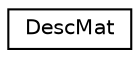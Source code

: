 digraph "Graphical Class Hierarchy"
{
  edge [fontname="Helvetica",fontsize="10",labelfontname="Helvetica",labelfontsize="10"];
  node [fontname="Helvetica",fontsize="10",shape=record];
  rankdir="LR";
  Node1 [label="DescMat",height=0.2,width=0.4,color="black", fillcolor="white", style="filled",URL="$structDescMat.html"];
}
